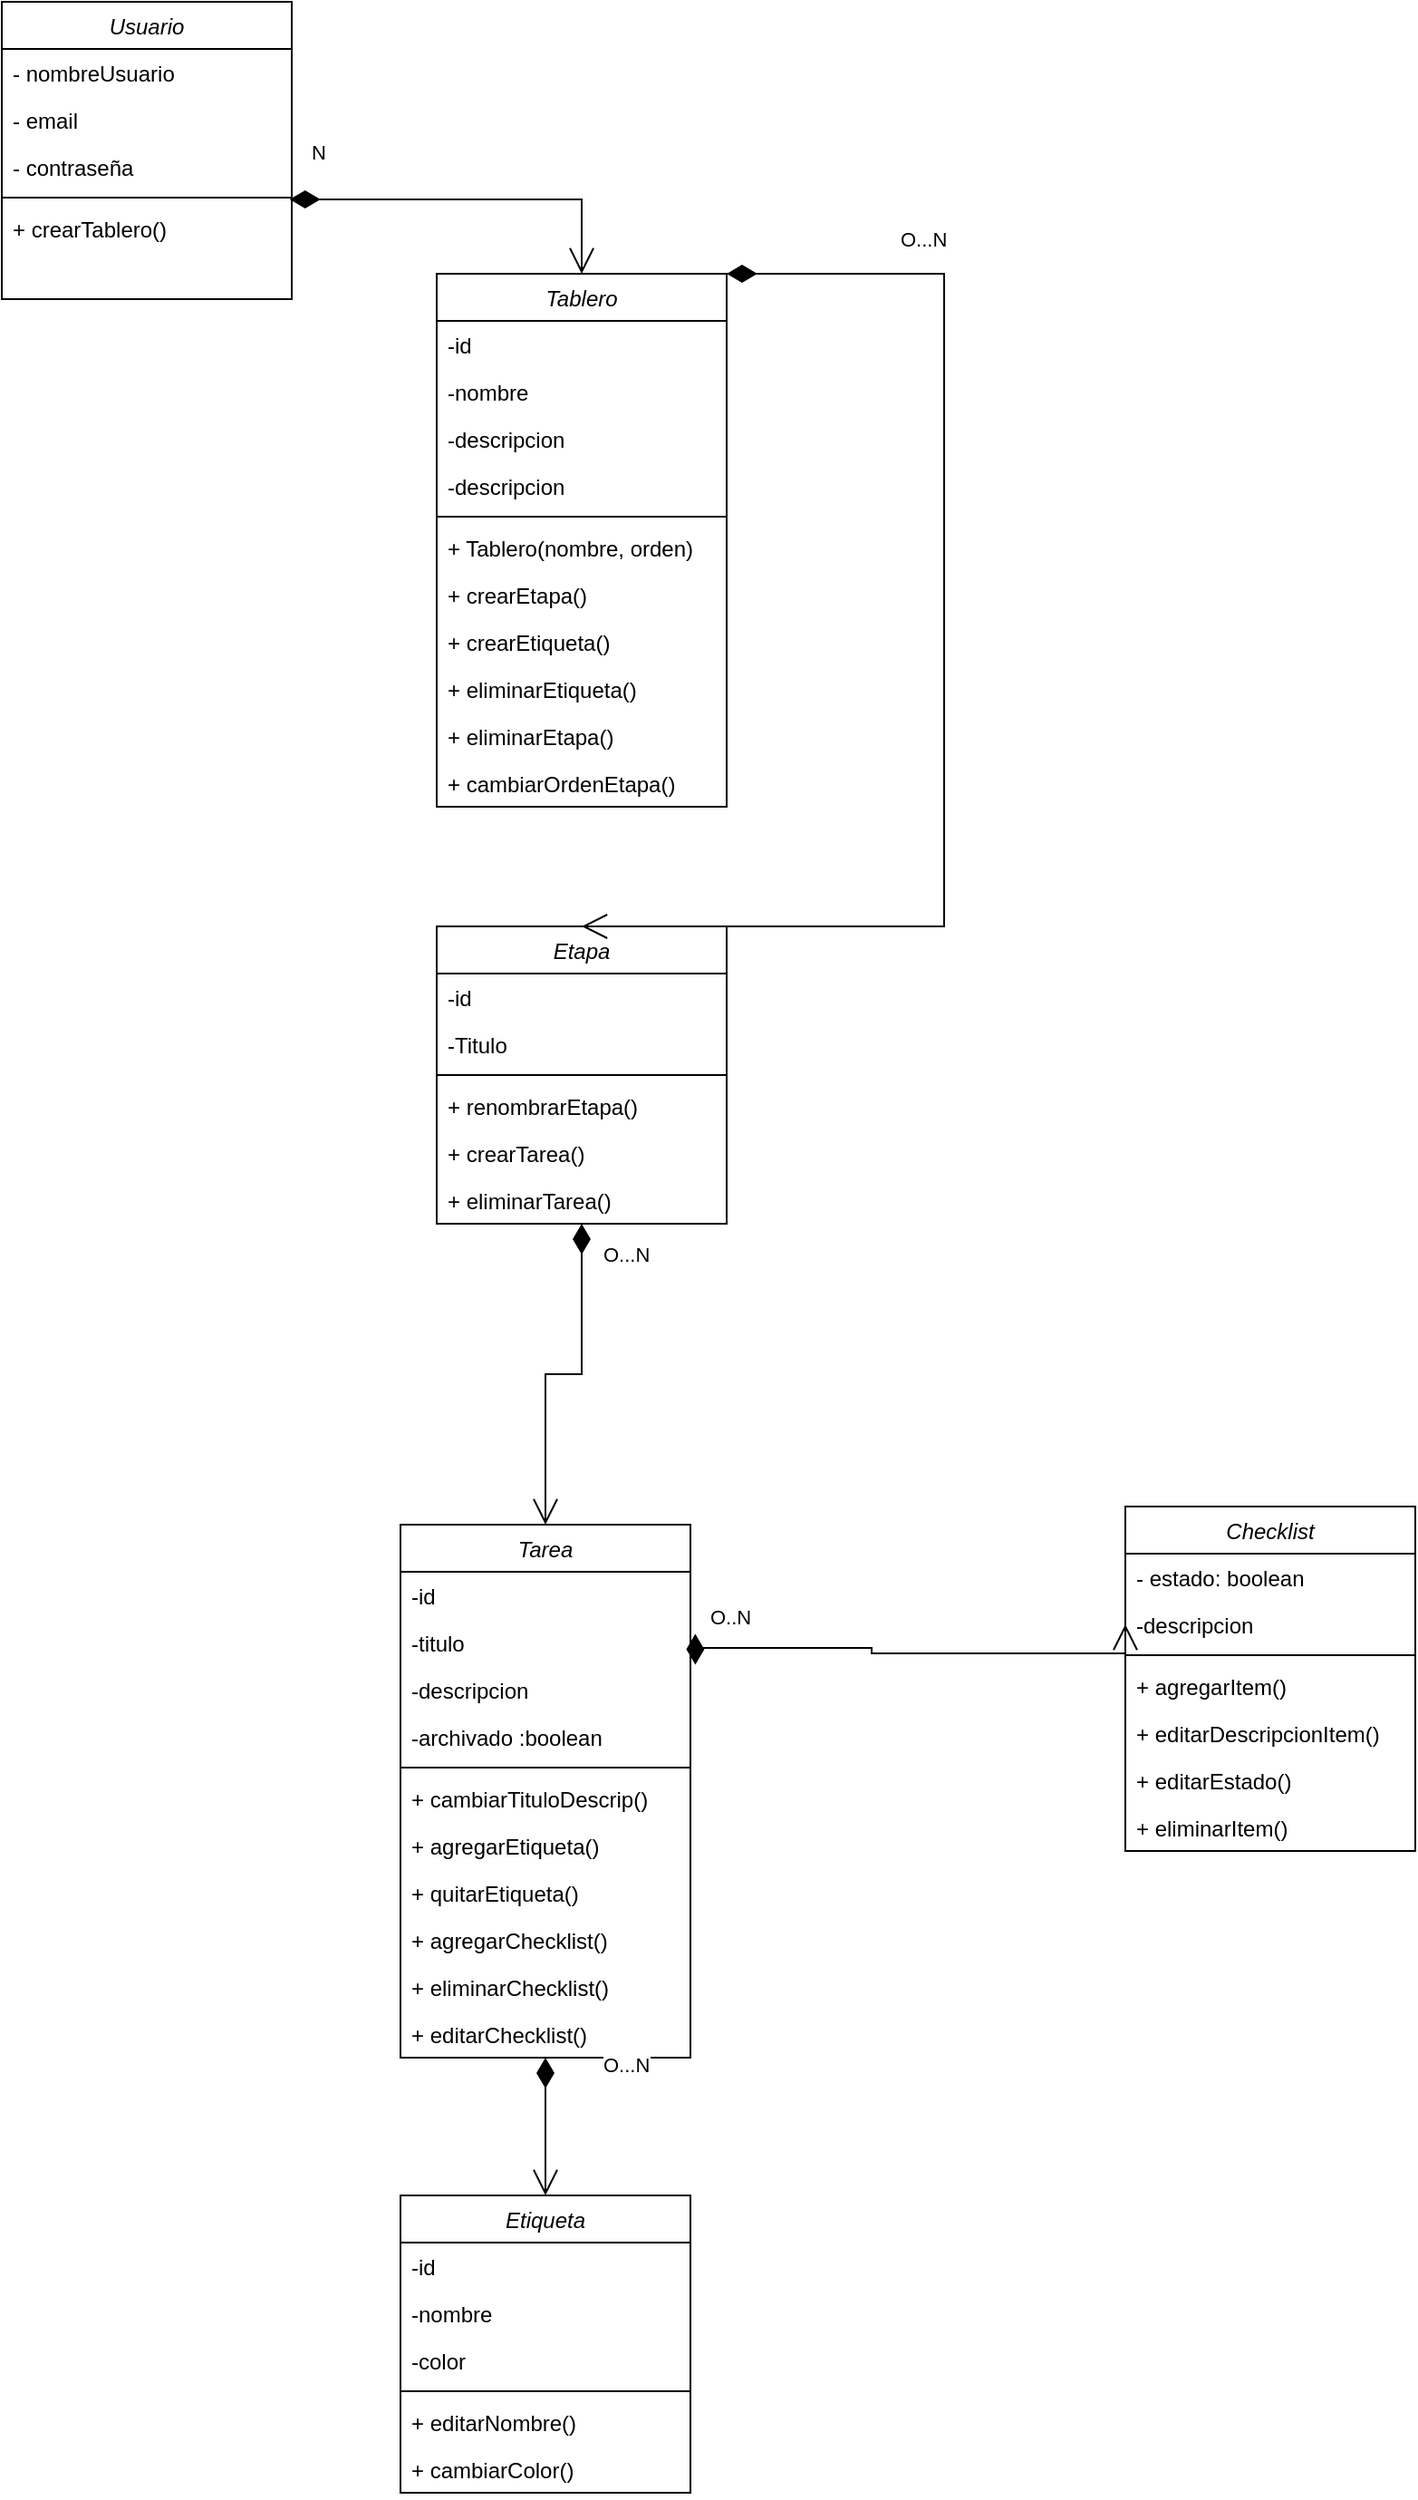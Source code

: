 <mxfile version="20.2.2" type="device"><diagram id="C5RBs43oDa-KdzZeNtuy" name="Page-1"><mxGraphModel dx="562" dy="651" grid="1" gridSize="10" guides="1" tooltips="1" connect="1" arrows="1" fold="1" page="1" pageScale="1" pageWidth="827" pageHeight="1169" math="0" shadow="0"><root><mxCell id="WIyWlLk6GJQsqaUBKTNV-0"/><mxCell id="WIyWlLk6GJQsqaUBKTNV-1" parent="WIyWlLk6GJQsqaUBKTNV-0"/><mxCell id="zkfFHV4jXpPFQw0GAbJ--0" value="Tarea" style="swimlane;fontStyle=2;align=center;verticalAlign=top;childLayout=stackLayout;horizontal=1;startSize=26;horizontalStack=0;resizeParent=1;resizeLast=0;collapsible=1;marginBottom=0;rounded=0;shadow=0;strokeWidth=1;" parent="WIyWlLk6GJQsqaUBKTNV-1" vertex="1"><mxGeometry x="290" y="860" width="160" height="294" as="geometry"><mxRectangle x="230" y="140" width="160" height="26" as="alternateBounds"/></mxGeometry></mxCell><mxCell id="zkfFHV4jXpPFQw0GAbJ--2" value="-id" style="text;align=left;verticalAlign=top;spacingLeft=4;spacingRight=4;overflow=hidden;rotatable=0;points=[[0,0.5],[1,0.5]];portConstraint=eastwest;rounded=0;shadow=0;html=0;" parent="zkfFHV4jXpPFQw0GAbJ--0" vertex="1"><mxGeometry y="26" width="160" height="26" as="geometry"/></mxCell><mxCell id="g7j-04JrAeiDrU0xEx9E-13" value="-titulo" style="text;align=left;verticalAlign=top;spacingLeft=4;spacingRight=4;overflow=hidden;rotatable=0;points=[[0,0.5],[1,0.5]];portConstraint=eastwest;rounded=0;shadow=0;html=0;" parent="zkfFHV4jXpPFQw0GAbJ--0" vertex="1"><mxGeometry y="52" width="160" height="26" as="geometry"/></mxCell><mxCell id="g7j-04JrAeiDrU0xEx9E-14" value="-descripcion" style="text;align=left;verticalAlign=top;spacingLeft=4;spacingRight=4;overflow=hidden;rotatable=0;points=[[0,0.5],[1,0.5]];portConstraint=eastwest;rounded=0;shadow=0;html=0;" parent="zkfFHV4jXpPFQw0GAbJ--0" vertex="1"><mxGeometry y="78" width="160" height="26" as="geometry"/></mxCell><mxCell id="g7j-04JrAeiDrU0xEx9E-68" value="-archivado :boolean" style="text;align=left;verticalAlign=top;spacingLeft=4;spacingRight=4;overflow=hidden;rotatable=0;points=[[0,0.5],[1,0.5]];portConstraint=eastwest;rounded=0;shadow=0;html=0;" parent="zkfFHV4jXpPFQw0GAbJ--0" vertex="1"><mxGeometry y="104" width="160" height="26" as="geometry"/></mxCell><mxCell id="zkfFHV4jXpPFQw0GAbJ--4" value="" style="line;html=1;strokeWidth=1;align=left;verticalAlign=middle;spacingTop=-1;spacingLeft=3;spacingRight=3;rotatable=0;labelPosition=right;points=[];portConstraint=eastwest;" parent="zkfFHV4jXpPFQw0GAbJ--0" vertex="1"><mxGeometry y="130" width="160" height="8" as="geometry"/></mxCell><mxCell id="zkfFHV4jXpPFQw0GAbJ--5" value="+ cambiarTituloDescrip()" style="text;align=left;verticalAlign=top;spacingLeft=4;spacingRight=4;overflow=hidden;rotatable=0;points=[[0,0.5],[1,0.5]];portConstraint=eastwest;" parent="zkfFHV4jXpPFQw0GAbJ--0" vertex="1"><mxGeometry y="138" width="160" height="26" as="geometry"/></mxCell><mxCell id="g7j-04JrAeiDrU0xEx9E-86" value="+ agregarEtiqueta()" style="text;align=left;verticalAlign=top;spacingLeft=4;spacingRight=4;overflow=hidden;rotatable=0;points=[[0,0.5],[1,0.5]];portConstraint=eastwest;" parent="zkfFHV4jXpPFQw0GAbJ--0" vertex="1"><mxGeometry y="164" width="160" height="26" as="geometry"/></mxCell><mxCell id="g7j-04JrAeiDrU0xEx9E-87" value="+ quitarEtiqueta()" style="text;align=left;verticalAlign=top;spacingLeft=4;spacingRight=4;overflow=hidden;rotatable=0;points=[[0,0.5],[1,0.5]];portConstraint=eastwest;" parent="zkfFHV4jXpPFQw0GAbJ--0" vertex="1"><mxGeometry y="190" width="160" height="26" as="geometry"/></mxCell><mxCell id="g7j-04JrAeiDrU0xEx9E-88" value="+ agregarChecklist()" style="text;align=left;verticalAlign=top;spacingLeft=4;spacingRight=4;overflow=hidden;rotatable=0;points=[[0,0.5],[1,0.5]];portConstraint=eastwest;" parent="zkfFHV4jXpPFQw0GAbJ--0" vertex="1"><mxGeometry y="216" width="160" height="26" as="geometry"/></mxCell><mxCell id="g7j-04JrAeiDrU0xEx9E-89" value="+ eliminarChecklist()" style="text;align=left;verticalAlign=top;spacingLeft=4;spacingRight=4;overflow=hidden;rotatable=0;points=[[0,0.5],[1,0.5]];portConstraint=eastwest;" parent="zkfFHV4jXpPFQw0GAbJ--0" vertex="1"><mxGeometry y="242" width="160" height="26" as="geometry"/></mxCell><mxCell id="g7j-04JrAeiDrU0xEx9E-90" value="+ editarChecklist()" style="text;align=left;verticalAlign=top;spacingLeft=4;spacingRight=4;overflow=hidden;rotatable=0;points=[[0,0.5],[1,0.5]];portConstraint=eastwest;" parent="zkfFHV4jXpPFQw0GAbJ--0" vertex="1"><mxGeometry y="268" width="160" height="26" as="geometry"/></mxCell><mxCell id="g7j-04JrAeiDrU0xEx9E-5" value="Usuario" style="swimlane;fontStyle=2;align=center;verticalAlign=top;childLayout=stackLayout;horizontal=1;startSize=26;horizontalStack=0;resizeParent=1;resizeLast=0;collapsible=1;marginBottom=0;rounded=0;shadow=0;strokeWidth=1;" parent="WIyWlLk6GJQsqaUBKTNV-1" vertex="1"><mxGeometry x="70" y="20" width="160" height="164" as="geometry"><mxRectangle x="230" y="140" width="160" height="26" as="alternateBounds"/></mxGeometry></mxCell><mxCell id="g7j-04JrAeiDrU0xEx9E-6" value="- nombreUsuario" style="text;align=left;verticalAlign=top;spacingLeft=4;spacingRight=4;overflow=hidden;rotatable=0;points=[[0,0.5],[1,0.5]];portConstraint=eastwest;rounded=0;shadow=0;html=0;" parent="g7j-04JrAeiDrU0xEx9E-5" vertex="1"><mxGeometry y="26" width="160" height="26" as="geometry"/></mxCell><mxCell id="g7j-04JrAeiDrU0xEx9E-69" value="- email" style="text;align=left;verticalAlign=top;spacingLeft=4;spacingRight=4;overflow=hidden;rotatable=0;points=[[0,0.5],[1,0.5]];portConstraint=eastwest;rounded=0;shadow=0;html=0;" parent="g7j-04JrAeiDrU0xEx9E-5" vertex="1"><mxGeometry y="52" width="160" height="26" as="geometry"/></mxCell><mxCell id="g7j-04JrAeiDrU0xEx9E-70" value="- contraseña" style="text;align=left;verticalAlign=top;spacingLeft=4;spacingRight=4;overflow=hidden;rotatable=0;points=[[0,0.5],[1,0.5]];portConstraint=eastwest;rounded=0;shadow=0;html=0;" parent="g7j-04JrAeiDrU0xEx9E-5" vertex="1"><mxGeometry y="78" width="160" height="26" as="geometry"/></mxCell><mxCell id="g7j-04JrAeiDrU0xEx9E-7" value="" style="line;html=1;strokeWidth=1;align=left;verticalAlign=middle;spacingTop=-1;spacingLeft=3;spacingRight=3;rotatable=0;labelPosition=right;points=[];portConstraint=eastwest;" parent="g7j-04JrAeiDrU0xEx9E-5" vertex="1"><mxGeometry y="104" width="160" height="8" as="geometry"/></mxCell><mxCell id="g7j-04JrAeiDrU0xEx9E-8" value="+ crearTablero()" style="text;align=left;verticalAlign=top;spacingLeft=4;spacingRight=4;overflow=hidden;rotatable=0;points=[[0,0.5],[1,0.5]];portConstraint=eastwest;" parent="g7j-04JrAeiDrU0xEx9E-5" vertex="1"><mxGeometry y="112" width="160" height="26" as="geometry"/></mxCell><mxCell id="g7j-04JrAeiDrU0xEx9E-29" value="Etapa" style="swimlane;fontStyle=2;align=center;verticalAlign=top;childLayout=stackLayout;horizontal=1;startSize=26;horizontalStack=0;resizeParent=1;resizeLast=0;collapsible=1;marginBottom=0;rounded=0;shadow=0;strokeWidth=1;" parent="WIyWlLk6GJQsqaUBKTNV-1" vertex="1"><mxGeometry x="310" y="530" width="160" height="164" as="geometry"><mxRectangle x="230" y="140" width="160" height="26" as="alternateBounds"/></mxGeometry></mxCell><mxCell id="g7j-04JrAeiDrU0xEx9E-30" value="-id" style="text;align=left;verticalAlign=top;spacingLeft=4;spacingRight=4;overflow=hidden;rotatable=0;points=[[0,0.5],[1,0.5]];portConstraint=eastwest;rounded=0;shadow=0;html=0;" parent="g7j-04JrAeiDrU0xEx9E-29" vertex="1"><mxGeometry y="26" width="160" height="26" as="geometry"/></mxCell><mxCell id="g7j-04JrAeiDrU0xEx9E-31" value="-Titulo" style="text;align=left;verticalAlign=top;spacingLeft=4;spacingRight=4;overflow=hidden;rotatable=0;points=[[0,0.5],[1,0.5]];portConstraint=eastwest;rounded=0;shadow=0;html=0;" parent="g7j-04JrAeiDrU0xEx9E-29" vertex="1"><mxGeometry y="52" width="160" height="26" as="geometry"/></mxCell><mxCell id="g7j-04JrAeiDrU0xEx9E-33" value="" style="line;html=1;strokeWidth=1;align=left;verticalAlign=middle;spacingTop=-1;spacingLeft=3;spacingRight=3;rotatable=0;labelPosition=right;points=[];portConstraint=eastwest;" parent="g7j-04JrAeiDrU0xEx9E-29" vertex="1"><mxGeometry y="78" width="160" height="8" as="geometry"/></mxCell><mxCell id="g7j-04JrAeiDrU0xEx9E-82" value="+ renombrarEtapa()" style="text;align=left;verticalAlign=top;spacingLeft=4;spacingRight=4;overflow=hidden;rotatable=0;points=[[0,0.5],[1,0.5]];portConstraint=eastwest;" parent="g7j-04JrAeiDrU0xEx9E-29" vertex="1"><mxGeometry y="86" width="160" height="26" as="geometry"/></mxCell><mxCell id="g7j-04JrAeiDrU0xEx9E-83" value="+ crearTarea()" style="text;align=left;verticalAlign=top;spacingLeft=4;spacingRight=4;overflow=hidden;rotatable=0;points=[[0,0.5],[1,0.5]];portConstraint=eastwest;" parent="g7j-04JrAeiDrU0xEx9E-29" vertex="1"><mxGeometry y="112" width="160" height="26" as="geometry"/></mxCell><mxCell id="g7j-04JrAeiDrU0xEx9E-84" value="+ eliminarTarea()" style="text;align=left;verticalAlign=top;spacingLeft=4;spacingRight=4;overflow=hidden;rotatable=0;points=[[0,0.5],[1,0.5]];portConstraint=eastwest;" parent="g7j-04JrAeiDrU0xEx9E-29" vertex="1"><mxGeometry y="138" width="160" height="26" as="geometry"/></mxCell><mxCell id="g7j-04JrAeiDrU0xEx9E-40" value="Checklist" style="swimlane;fontStyle=2;align=center;verticalAlign=top;childLayout=stackLayout;horizontal=1;startSize=26;horizontalStack=0;resizeParent=1;resizeLast=0;collapsible=1;marginBottom=0;rounded=0;shadow=0;strokeWidth=1;" parent="WIyWlLk6GJQsqaUBKTNV-1" vertex="1"><mxGeometry x="690" y="850" width="160" height="190" as="geometry"><mxRectangle x="230" y="140" width="160" height="26" as="alternateBounds"/></mxGeometry></mxCell><mxCell id="g7j-04JrAeiDrU0xEx9E-42" value="- estado: boolean" style="text;align=left;verticalAlign=top;spacingLeft=4;spacingRight=4;overflow=hidden;rotatable=0;points=[[0,0.5],[1,0.5]];portConstraint=eastwest;rounded=0;shadow=0;html=0;" parent="g7j-04JrAeiDrU0xEx9E-40" vertex="1"><mxGeometry y="26" width="160" height="26" as="geometry"/></mxCell><mxCell id="g7j-04JrAeiDrU0xEx9E-43" value="-descripcion" style="text;align=left;verticalAlign=top;spacingLeft=4;spacingRight=4;overflow=hidden;rotatable=0;points=[[0,0.5],[1,0.5]];portConstraint=eastwest;rounded=0;shadow=0;html=0;" parent="g7j-04JrAeiDrU0xEx9E-40" vertex="1"><mxGeometry y="52" width="160" height="26" as="geometry"/></mxCell><mxCell id="g7j-04JrAeiDrU0xEx9E-44" value="" style="line;html=1;strokeWidth=1;align=left;verticalAlign=middle;spacingTop=-1;spacingLeft=3;spacingRight=3;rotatable=0;labelPosition=right;points=[];portConstraint=eastwest;" parent="g7j-04JrAeiDrU0xEx9E-40" vertex="1"><mxGeometry y="78" width="160" height="8" as="geometry"/></mxCell><mxCell id="g7j-04JrAeiDrU0xEx9E-45" value="+ agregarItem()" style="text;align=left;verticalAlign=top;spacingLeft=4;spacingRight=4;overflow=hidden;rotatable=0;points=[[0,0.5],[1,0.5]];portConstraint=eastwest;" parent="g7j-04JrAeiDrU0xEx9E-40" vertex="1"><mxGeometry y="86" width="160" height="26" as="geometry"/></mxCell><mxCell id="g7j-04JrAeiDrU0xEx9E-92" value="+ editarDescripcionItem()" style="text;align=left;verticalAlign=top;spacingLeft=4;spacingRight=4;overflow=hidden;rotatable=0;points=[[0,0.5],[1,0.5]];portConstraint=eastwest;" parent="g7j-04JrAeiDrU0xEx9E-40" vertex="1"><mxGeometry y="112" width="160" height="26" as="geometry"/></mxCell><mxCell id="g7j-04JrAeiDrU0xEx9E-93" value="+ editarEstado()" style="text;align=left;verticalAlign=top;spacingLeft=4;spacingRight=4;overflow=hidden;rotatable=0;points=[[0,0.5],[1,0.5]];portConstraint=eastwest;" parent="g7j-04JrAeiDrU0xEx9E-40" vertex="1"><mxGeometry y="138" width="160" height="26" as="geometry"/></mxCell><mxCell id="g7j-04JrAeiDrU0xEx9E-94" value="+ eliminarItem()&#10;" style="text;align=left;verticalAlign=top;spacingLeft=4;spacingRight=4;overflow=hidden;rotatable=0;points=[[0,0.5],[1,0.5]];portConstraint=eastwest;" parent="g7j-04JrAeiDrU0xEx9E-40" vertex="1"><mxGeometry y="164" width="160" height="26" as="geometry"/></mxCell><mxCell id="g7j-04JrAeiDrU0xEx9E-47" value="Tablero" style="swimlane;fontStyle=2;align=center;verticalAlign=top;childLayout=stackLayout;horizontal=1;startSize=26;horizontalStack=0;resizeParent=1;resizeLast=0;collapsible=1;marginBottom=0;rounded=0;shadow=0;strokeWidth=1;" parent="WIyWlLk6GJQsqaUBKTNV-1" vertex="1"><mxGeometry x="310" y="170" width="160" height="294" as="geometry"><mxRectangle x="230" y="140" width="160" height="26" as="alternateBounds"/></mxGeometry></mxCell><mxCell id="g7j-04JrAeiDrU0xEx9E-73" value="-id" style="text;align=left;verticalAlign=top;spacingLeft=4;spacingRight=4;overflow=hidden;rotatable=0;points=[[0,0.5],[1,0.5]];portConstraint=eastwest;rounded=0;shadow=0;html=0;" parent="g7j-04JrAeiDrU0xEx9E-47" vertex="1"><mxGeometry y="26" width="160" height="26" as="geometry"/></mxCell><mxCell id="g7j-04JrAeiDrU0xEx9E-48" value="-nombre" style="text;align=left;verticalAlign=top;spacingLeft=4;spacingRight=4;overflow=hidden;rotatable=0;points=[[0,0.5],[1,0.5]];portConstraint=eastwest;rounded=0;shadow=0;html=0;" parent="g7j-04JrAeiDrU0xEx9E-47" vertex="1"><mxGeometry y="52" width="160" height="26" as="geometry"/></mxCell><mxCell id="g7j-04JrAeiDrU0xEx9E-74" value="-descripcion" style="text;align=left;verticalAlign=top;spacingLeft=4;spacingRight=4;overflow=hidden;rotatable=0;points=[[0,0.5],[1,0.5]];portConstraint=eastwest;rounded=0;shadow=0;html=0;" parent="g7j-04JrAeiDrU0xEx9E-47" vertex="1"><mxGeometry y="78" width="160" height="26" as="geometry"/></mxCell><mxCell id="g7j-04JrAeiDrU0xEx9E-75" value="-descripcion" style="text;align=left;verticalAlign=top;spacingLeft=4;spacingRight=4;overflow=hidden;rotatable=0;points=[[0,0.5],[1,0.5]];portConstraint=eastwest;rounded=0;shadow=0;html=0;" parent="g7j-04JrAeiDrU0xEx9E-47" vertex="1"><mxGeometry y="104" width="160" height="26" as="geometry"/></mxCell><mxCell id="g7j-04JrAeiDrU0xEx9E-49" value="" style="line;html=1;strokeWidth=1;align=left;verticalAlign=middle;spacingTop=-1;spacingLeft=3;spacingRight=3;rotatable=0;labelPosition=right;points=[];portConstraint=eastwest;" parent="g7j-04JrAeiDrU0xEx9E-47" vertex="1"><mxGeometry y="130" width="160" height="8" as="geometry"/></mxCell><mxCell id="g7j-04JrAeiDrU0xEx9E-50" value="+ Tablero(nombre, orden)" style="text;align=left;verticalAlign=top;spacingLeft=4;spacingRight=4;overflow=hidden;rotatable=0;points=[[0,0.5],[1,0.5]];portConstraint=eastwest;" parent="g7j-04JrAeiDrU0xEx9E-47" vertex="1"><mxGeometry y="138" width="160" height="26" as="geometry"/></mxCell><mxCell id="g7j-04JrAeiDrU0xEx9E-72" value="+ crearEtapa()" style="text;align=left;verticalAlign=top;spacingLeft=4;spacingRight=4;overflow=hidden;rotatable=0;points=[[0,0.5],[1,0.5]];portConstraint=eastwest;" parent="g7j-04JrAeiDrU0xEx9E-47" vertex="1"><mxGeometry y="164" width="160" height="26" as="geometry"/></mxCell><mxCell id="g7j-04JrAeiDrU0xEx9E-96" value="+ crearEtiqueta()" style="text;align=left;verticalAlign=top;spacingLeft=4;spacingRight=4;overflow=hidden;rotatable=0;points=[[0,0.5],[1,0.5]];portConstraint=eastwest;" parent="g7j-04JrAeiDrU0xEx9E-47" vertex="1"><mxGeometry y="190" width="160" height="26" as="geometry"/></mxCell><mxCell id="g7j-04JrAeiDrU0xEx9E-97" value="+ eliminarEtiqueta()" style="text;align=left;verticalAlign=top;spacingLeft=4;spacingRight=4;overflow=hidden;rotatable=0;points=[[0,0.5],[1,0.5]];portConstraint=eastwest;" parent="g7j-04JrAeiDrU0xEx9E-47" vertex="1"><mxGeometry y="216" width="160" height="26" as="geometry"/></mxCell><mxCell id="g7j-04JrAeiDrU0xEx9E-78" value="+ eliminarEtapa()" style="text;align=left;verticalAlign=top;spacingLeft=4;spacingRight=4;overflow=hidden;rotatable=0;points=[[0,0.5],[1,0.5]];portConstraint=eastwest;" parent="g7j-04JrAeiDrU0xEx9E-47" vertex="1"><mxGeometry y="242" width="160" height="26" as="geometry"/></mxCell><mxCell id="g7j-04JrAeiDrU0xEx9E-34" value="+ cambiarOrdenEtapa()" style="text;align=left;verticalAlign=top;spacingLeft=4;spacingRight=4;overflow=hidden;rotatable=0;points=[[0,0.5],[1,0.5]];portConstraint=eastwest;" parent="g7j-04JrAeiDrU0xEx9E-47" vertex="1"><mxGeometry y="268" width="160" height="26" as="geometry"/></mxCell><mxCell id="g7j-04JrAeiDrU0xEx9E-51" value="N" style="endArrow=open;html=1;endSize=12;startArrow=diamondThin;startSize=14;startFill=1;edgeStyle=orthogonalEdgeStyle;align=left;verticalAlign=bottom;rounded=0;exitX=0.993;exitY=-0.116;exitDx=0;exitDy=0;exitPerimeter=0;entryX=0.5;entryY=0;entryDx=0;entryDy=0;" parent="WIyWlLk6GJQsqaUBKTNV-1" source="g7j-04JrAeiDrU0xEx9E-8" target="g7j-04JrAeiDrU0xEx9E-47" edge="1"><mxGeometry x="-0.912" y="17" relative="1" as="geometry"><mxPoint x="280" y="80" as="sourcePoint"/><mxPoint x="470" y="70" as="targetPoint"/><mxPoint x="1" as="offset"/></mxGeometry></mxCell><mxCell id="g7j-04JrAeiDrU0xEx9E-56" value="O...N" style="endArrow=open;html=1;endSize=12;startArrow=diamondThin;startSize=14;startFill=1;edgeStyle=orthogonalEdgeStyle;align=left;verticalAlign=bottom;rounded=0;exitX=0.5;exitY=1;exitDx=0;exitDy=0;entryX=0.5;entryY=0;entryDx=0;entryDy=0;" parent="WIyWlLk6GJQsqaUBKTNV-1" source="g7j-04JrAeiDrU0xEx9E-29" target="zkfFHV4jXpPFQw0GAbJ--0" edge="1"><mxGeometry x="-0.724" y="10" relative="1" as="geometry"><mxPoint x="400" y="648" as="sourcePoint"/><mxPoint x="400" y="740" as="targetPoint"/><mxPoint as="offset"/></mxGeometry></mxCell><mxCell id="g7j-04JrAeiDrU0xEx9E-59" value="O..N" style="endArrow=open;html=1;endSize=12;startArrow=diamondThin;startSize=14;startFill=1;edgeStyle=orthogonalEdgeStyle;align=left;verticalAlign=bottom;rounded=0;exitX=1.017;exitY=-0.031;exitDx=0;exitDy=0;exitPerimeter=0;entryX=0;entryY=0.5;entryDx=0;entryDy=0;" parent="WIyWlLk6GJQsqaUBKTNV-1" source="g7j-04JrAeiDrU0xEx9E-14" target="g7j-04JrAeiDrU0xEx9E-43" edge="1"><mxGeometry x="-0.878" y="8" relative="1" as="geometry"><mxPoint x="530" y="970" as="sourcePoint"/><mxPoint x="690" y="970" as="targetPoint"/><Array as="points"><mxPoint x="453" y="928"/><mxPoint x="550" y="928"/><mxPoint x="550" y="931"/></Array><mxPoint x="-1" as="offset"/></mxGeometry></mxCell><mxCell id="g7j-04JrAeiDrU0xEx9E-60" value="Etiqueta" style="swimlane;fontStyle=2;align=center;verticalAlign=top;childLayout=stackLayout;horizontal=1;startSize=26;horizontalStack=0;resizeParent=1;resizeLast=0;collapsible=1;marginBottom=0;rounded=0;shadow=0;strokeWidth=1;" parent="WIyWlLk6GJQsqaUBKTNV-1" vertex="1"><mxGeometry x="290" y="1230" width="160" height="164" as="geometry"><mxRectangle x="230" y="140" width="160" height="26" as="alternateBounds"/></mxGeometry></mxCell><mxCell id="g7j-04JrAeiDrU0xEx9E-61" value="-id" style="text;align=left;verticalAlign=top;spacingLeft=4;spacingRight=4;overflow=hidden;rotatable=0;points=[[0,0.5],[1,0.5]];portConstraint=eastwest;rounded=0;shadow=0;html=0;" parent="g7j-04JrAeiDrU0xEx9E-60" vertex="1"><mxGeometry y="26" width="160" height="26" as="geometry"/></mxCell><mxCell id="g7j-04JrAeiDrU0xEx9E-62" value="-nombre" style="text;align=left;verticalAlign=top;spacingLeft=4;spacingRight=4;overflow=hidden;rotatable=0;points=[[0,0.5],[1,0.5]];portConstraint=eastwest;rounded=0;shadow=0;html=0;" parent="g7j-04JrAeiDrU0xEx9E-60" vertex="1"><mxGeometry y="52" width="160" height="26" as="geometry"/></mxCell><mxCell id="g7j-04JrAeiDrU0xEx9E-63" value="-color" style="text;align=left;verticalAlign=top;spacingLeft=4;spacingRight=4;overflow=hidden;rotatable=0;points=[[0,0.5],[1,0.5]];portConstraint=eastwest;rounded=0;shadow=0;html=0;" parent="g7j-04JrAeiDrU0xEx9E-60" vertex="1"><mxGeometry y="78" width="160" height="26" as="geometry"/></mxCell><mxCell id="g7j-04JrAeiDrU0xEx9E-64" value="" style="line;html=1;strokeWidth=1;align=left;verticalAlign=middle;spacingTop=-1;spacingLeft=3;spacingRight=3;rotatable=0;labelPosition=right;points=[];portConstraint=eastwest;" parent="g7j-04JrAeiDrU0xEx9E-60" vertex="1"><mxGeometry y="104" width="160" height="8" as="geometry"/></mxCell><mxCell id="g7j-04JrAeiDrU0xEx9E-65" value="+ editarNombre()" style="text;align=left;verticalAlign=top;spacingLeft=4;spacingRight=4;overflow=hidden;rotatable=0;points=[[0,0.5],[1,0.5]];portConstraint=eastwest;" parent="g7j-04JrAeiDrU0xEx9E-60" vertex="1"><mxGeometry y="112" width="160" height="26" as="geometry"/></mxCell><mxCell id="g7j-04JrAeiDrU0xEx9E-91" value="+ cambiarColor()" style="text;align=left;verticalAlign=top;spacingLeft=4;spacingRight=4;overflow=hidden;rotatable=0;points=[[0,0.5],[1,0.5]];portConstraint=eastwest;" parent="g7j-04JrAeiDrU0xEx9E-60" vertex="1"><mxGeometry y="138" width="160" height="26" as="geometry"/></mxCell><mxCell id="g7j-04JrAeiDrU0xEx9E-67" value="O...N" style="endArrow=open;html=1;endSize=12;startArrow=diamondThin;startSize=14;startFill=1;edgeStyle=orthogonalEdgeStyle;align=left;verticalAlign=bottom;rounded=0;exitX=0.5;exitY=1;exitDx=0;exitDy=0;entryX=0.5;entryY=0;entryDx=0;entryDy=0;" parent="WIyWlLk6GJQsqaUBKTNV-1" source="zkfFHV4jXpPFQw0GAbJ--0" target="g7j-04JrAeiDrU0xEx9E-60" edge="1"><mxGeometry x="-0.667" y="30" relative="1" as="geometry"><mxPoint x="392" y="1069" as="sourcePoint"/><mxPoint x="392" y="1185" as="targetPoint"/><mxPoint as="offset"/></mxGeometry></mxCell><mxCell id="g7j-04JrAeiDrU0xEx9E-81" value="O...N" style="endArrow=open;html=1;endSize=12;startArrow=diamondThin;startSize=14;startFill=1;edgeStyle=orthogonalEdgeStyle;align=left;verticalAlign=bottom;rounded=0;entryX=0.5;entryY=0;entryDx=0;entryDy=0;exitX=1;exitY=0;exitDx=0;exitDy=0;" parent="WIyWlLk6GJQsqaUBKTNV-1" source="g7j-04JrAeiDrU0xEx9E-47" target="g7j-04JrAeiDrU0xEx9E-29" edge="1"><mxGeometry x="-0.724" y="10" relative="1" as="geometry"><mxPoint x="600" y="370" as="sourcePoint"/><mxPoint x="400" y="1020" as="targetPoint"/><mxPoint as="offset"/><Array as="points"><mxPoint x="590" y="170"/><mxPoint x="590" y="530"/></Array></mxGeometry></mxCell></root></mxGraphModel></diagram></mxfile>